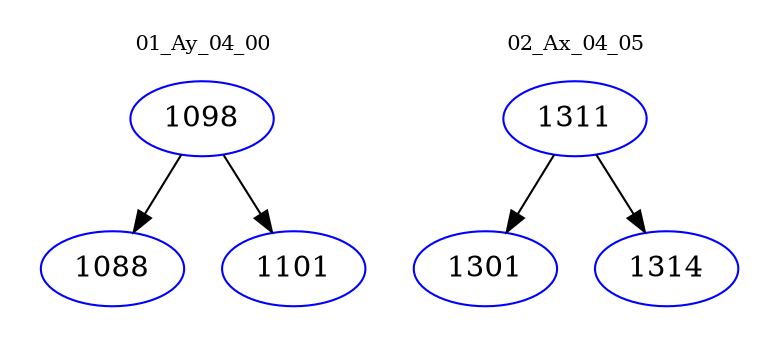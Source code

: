 digraph{
subgraph cluster_0 {
color = white
label = "01_Ay_04_00";
fontsize=10;
T0_1098 [label="1098", color="blue"]
T0_1098 -> T0_1088 [color="black"]
T0_1088 [label="1088", color="blue"]
T0_1098 -> T0_1101 [color="black"]
T0_1101 [label="1101", color="blue"]
}
subgraph cluster_1 {
color = white
label = "02_Ax_04_05";
fontsize=10;
T1_1311 [label="1311", color="blue"]
T1_1311 -> T1_1301 [color="black"]
T1_1301 [label="1301", color="blue"]
T1_1311 -> T1_1314 [color="black"]
T1_1314 [label="1314", color="blue"]
}
}
